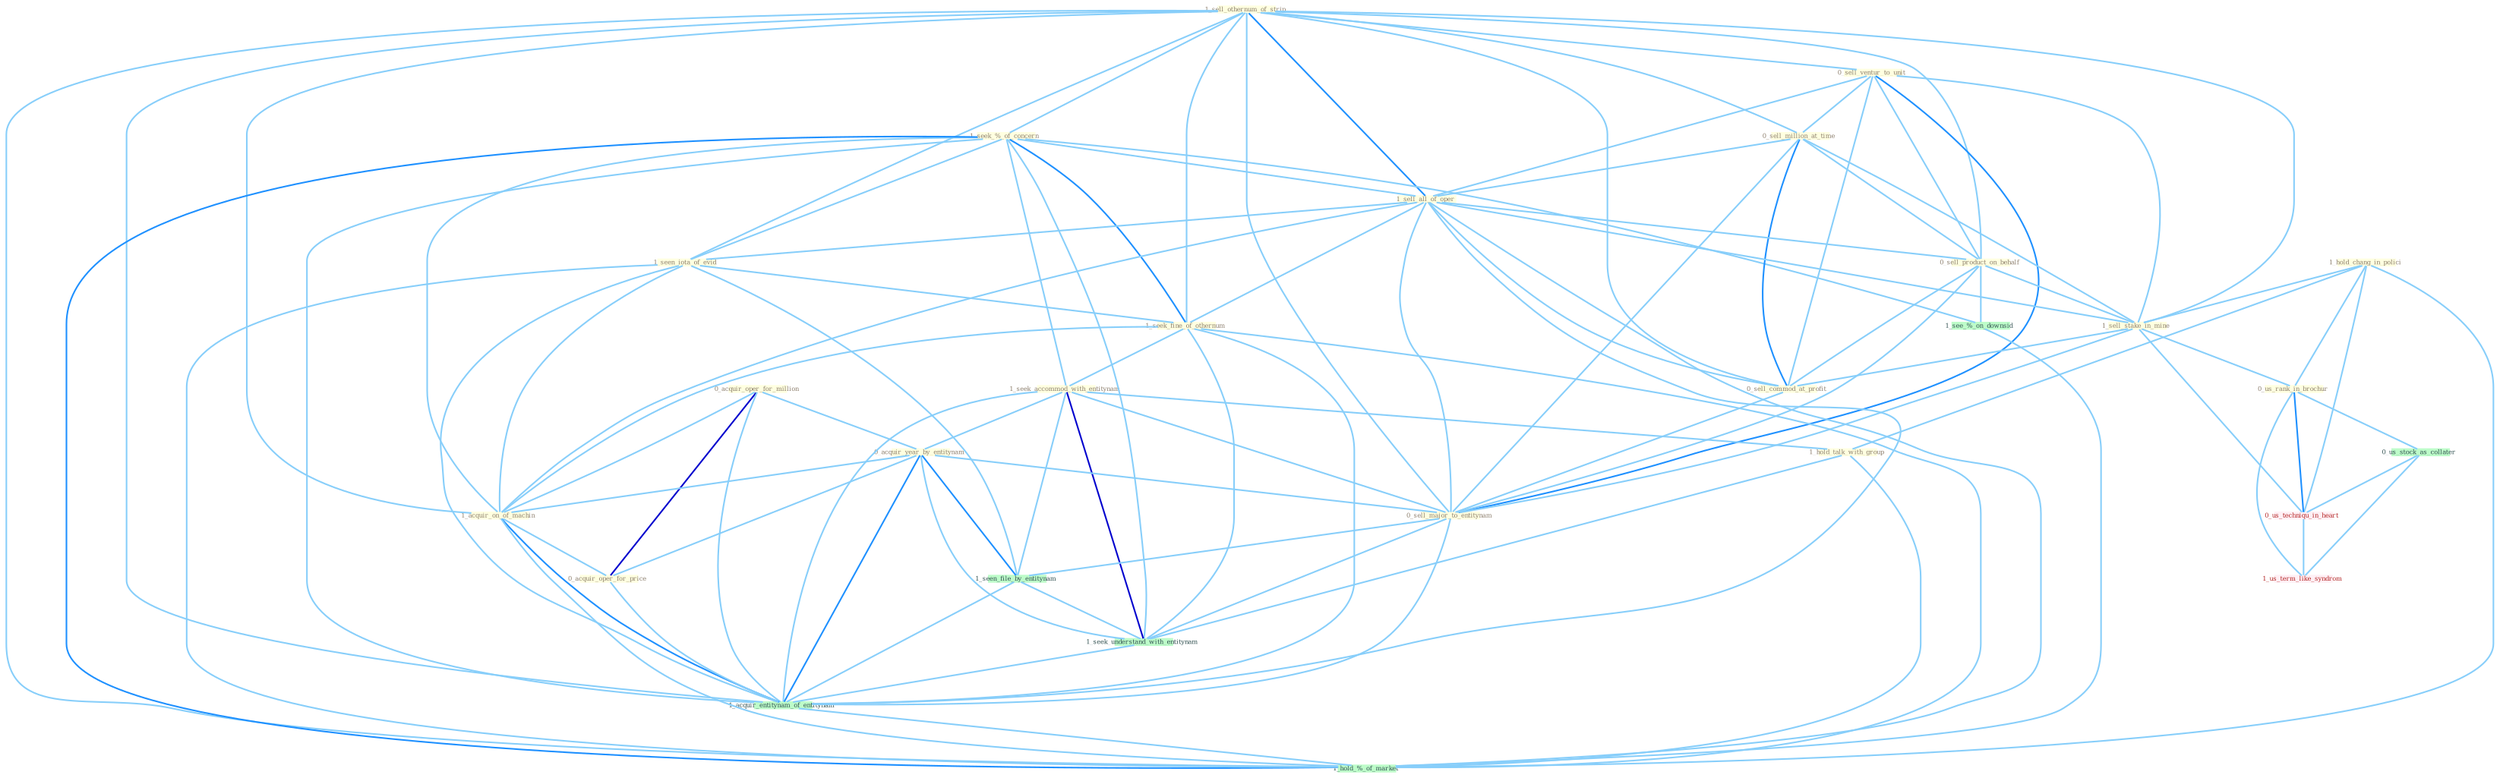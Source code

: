 Graph G{ 
    node
    [shape=polygon,style=filled,width=.5,height=.06,color="#BDFCC9",fixedsize=true,fontsize=4,
    fontcolor="#2f4f4f"];
    {node
    [color="#ffffe0", fontcolor="#8b7d6b"] "1_sell_othernum_of_strip " "0_acquir_oper_for_million " "1_seek_%_of_concern " "0_sell_ventur_to_unit " "1_hold_chang_in_polici " "0_sell_million_at_time " "1_sell_all_of_oper " "0_sell_product_on_behalf " "1_seen_iota_of_evid " "1_sell_stake_in_mine " "0_sell_commod_at_profit " "1_seek_fine_of_othernum " "1_seek_accommod_with_entitynam " "0_acquir_year_by_entitynam " "1_hold_talk_with_group " "0_sell_major_to_entitynam " "1_acquir_on_of_machin " "0_acquir_oper_for_price " "0_us_rank_in_brochur "}
{node [color="#fff0f5", fontcolor="#b22222"] "0_us_techniqu_in_heart " "1_us_term_like_syndrom "}
edge [color="#B0E2FF"];

	"1_sell_othernum_of_strip " -- "1_seek_%_of_concern " [w="1", color="#87cefa" ];
	"1_sell_othernum_of_strip " -- "0_sell_ventur_to_unit " [w="1", color="#87cefa" ];
	"1_sell_othernum_of_strip " -- "0_sell_million_at_time " [w="1", color="#87cefa" ];
	"1_sell_othernum_of_strip " -- "1_sell_all_of_oper " [w="2", color="#1e90ff" , len=0.8];
	"1_sell_othernum_of_strip " -- "0_sell_product_on_behalf " [w="1", color="#87cefa" ];
	"1_sell_othernum_of_strip " -- "1_seen_iota_of_evid " [w="1", color="#87cefa" ];
	"1_sell_othernum_of_strip " -- "1_sell_stake_in_mine " [w="1", color="#87cefa" ];
	"1_sell_othernum_of_strip " -- "0_sell_commod_at_profit " [w="1", color="#87cefa" ];
	"1_sell_othernum_of_strip " -- "1_seek_fine_of_othernum " [w="1", color="#87cefa" ];
	"1_sell_othernum_of_strip " -- "0_sell_major_to_entitynam " [w="1", color="#87cefa" ];
	"1_sell_othernum_of_strip " -- "1_acquir_on_of_machin " [w="1", color="#87cefa" ];
	"1_sell_othernum_of_strip " -- "1_acquir_entitynam_of_entitynam " [w="1", color="#87cefa" ];
	"1_sell_othernum_of_strip " -- "1_hold_%_of_market " [w="1", color="#87cefa" ];
	"0_acquir_oper_for_million " -- "0_acquir_year_by_entitynam " [w="1", color="#87cefa" ];
	"0_acquir_oper_for_million " -- "1_acquir_on_of_machin " [w="1", color="#87cefa" ];
	"0_acquir_oper_for_million " -- "0_acquir_oper_for_price " [w="3", color="#0000cd" , len=0.6];
	"0_acquir_oper_for_million " -- "1_acquir_entitynam_of_entitynam " [w="1", color="#87cefa" ];
	"1_seek_%_of_concern " -- "1_sell_all_of_oper " [w="1", color="#87cefa" ];
	"1_seek_%_of_concern " -- "1_seen_iota_of_evid " [w="1", color="#87cefa" ];
	"1_seek_%_of_concern " -- "1_seek_fine_of_othernum " [w="2", color="#1e90ff" , len=0.8];
	"1_seek_%_of_concern " -- "1_seek_accommod_with_entitynam " [w="1", color="#87cefa" ];
	"1_seek_%_of_concern " -- "1_acquir_on_of_machin " [w="1", color="#87cefa" ];
	"1_seek_%_of_concern " -- "1_seek_understand_with_entitynam " [w="1", color="#87cefa" ];
	"1_seek_%_of_concern " -- "1_acquir_entitynam_of_entitynam " [w="1", color="#87cefa" ];
	"1_seek_%_of_concern " -- "1_see_%_on_downsid " [w="1", color="#87cefa" ];
	"1_seek_%_of_concern " -- "1_hold_%_of_market " [w="2", color="#1e90ff" , len=0.8];
	"0_sell_ventur_to_unit " -- "0_sell_million_at_time " [w="1", color="#87cefa" ];
	"0_sell_ventur_to_unit " -- "1_sell_all_of_oper " [w="1", color="#87cefa" ];
	"0_sell_ventur_to_unit " -- "0_sell_product_on_behalf " [w="1", color="#87cefa" ];
	"0_sell_ventur_to_unit " -- "1_sell_stake_in_mine " [w="1", color="#87cefa" ];
	"0_sell_ventur_to_unit " -- "0_sell_commod_at_profit " [w="1", color="#87cefa" ];
	"0_sell_ventur_to_unit " -- "0_sell_major_to_entitynam " [w="2", color="#1e90ff" , len=0.8];
	"1_hold_chang_in_polici " -- "1_sell_stake_in_mine " [w="1", color="#87cefa" ];
	"1_hold_chang_in_polici " -- "1_hold_talk_with_group " [w="1", color="#87cefa" ];
	"1_hold_chang_in_polici " -- "0_us_rank_in_brochur " [w="1", color="#87cefa" ];
	"1_hold_chang_in_polici " -- "0_us_techniqu_in_heart " [w="1", color="#87cefa" ];
	"1_hold_chang_in_polici " -- "1_hold_%_of_market " [w="1", color="#87cefa" ];
	"0_sell_million_at_time " -- "1_sell_all_of_oper " [w="1", color="#87cefa" ];
	"0_sell_million_at_time " -- "0_sell_product_on_behalf " [w="1", color="#87cefa" ];
	"0_sell_million_at_time " -- "1_sell_stake_in_mine " [w="1", color="#87cefa" ];
	"0_sell_million_at_time " -- "0_sell_commod_at_profit " [w="2", color="#1e90ff" , len=0.8];
	"0_sell_million_at_time " -- "0_sell_major_to_entitynam " [w="1", color="#87cefa" ];
	"1_sell_all_of_oper " -- "0_sell_product_on_behalf " [w="1", color="#87cefa" ];
	"1_sell_all_of_oper " -- "1_seen_iota_of_evid " [w="1", color="#87cefa" ];
	"1_sell_all_of_oper " -- "1_sell_stake_in_mine " [w="1", color="#87cefa" ];
	"1_sell_all_of_oper " -- "0_sell_commod_at_profit " [w="1", color="#87cefa" ];
	"1_sell_all_of_oper " -- "1_seek_fine_of_othernum " [w="1", color="#87cefa" ];
	"1_sell_all_of_oper " -- "0_sell_major_to_entitynam " [w="1", color="#87cefa" ];
	"1_sell_all_of_oper " -- "1_acquir_on_of_machin " [w="1", color="#87cefa" ];
	"1_sell_all_of_oper " -- "1_acquir_entitynam_of_entitynam " [w="1", color="#87cefa" ];
	"1_sell_all_of_oper " -- "1_hold_%_of_market " [w="1", color="#87cefa" ];
	"0_sell_product_on_behalf " -- "1_sell_stake_in_mine " [w="1", color="#87cefa" ];
	"0_sell_product_on_behalf " -- "0_sell_commod_at_profit " [w="1", color="#87cefa" ];
	"0_sell_product_on_behalf " -- "0_sell_major_to_entitynam " [w="1", color="#87cefa" ];
	"0_sell_product_on_behalf " -- "1_see_%_on_downsid " [w="1", color="#87cefa" ];
	"1_seen_iota_of_evid " -- "1_seek_fine_of_othernum " [w="1", color="#87cefa" ];
	"1_seen_iota_of_evid " -- "1_acquir_on_of_machin " [w="1", color="#87cefa" ];
	"1_seen_iota_of_evid " -- "1_seen_file_by_entitynam " [w="1", color="#87cefa" ];
	"1_seen_iota_of_evid " -- "1_acquir_entitynam_of_entitynam " [w="1", color="#87cefa" ];
	"1_seen_iota_of_evid " -- "1_hold_%_of_market " [w="1", color="#87cefa" ];
	"1_sell_stake_in_mine " -- "0_sell_commod_at_profit " [w="1", color="#87cefa" ];
	"1_sell_stake_in_mine " -- "0_sell_major_to_entitynam " [w="1", color="#87cefa" ];
	"1_sell_stake_in_mine " -- "0_us_rank_in_brochur " [w="1", color="#87cefa" ];
	"1_sell_stake_in_mine " -- "0_us_techniqu_in_heart " [w="1", color="#87cefa" ];
	"0_sell_commod_at_profit " -- "0_sell_major_to_entitynam " [w="1", color="#87cefa" ];
	"1_seek_fine_of_othernum " -- "1_seek_accommod_with_entitynam " [w="1", color="#87cefa" ];
	"1_seek_fine_of_othernum " -- "1_acquir_on_of_machin " [w="1", color="#87cefa" ];
	"1_seek_fine_of_othernum " -- "1_seek_understand_with_entitynam " [w="1", color="#87cefa" ];
	"1_seek_fine_of_othernum " -- "1_acquir_entitynam_of_entitynam " [w="1", color="#87cefa" ];
	"1_seek_fine_of_othernum " -- "1_hold_%_of_market " [w="1", color="#87cefa" ];
	"1_seek_accommod_with_entitynam " -- "0_acquir_year_by_entitynam " [w="1", color="#87cefa" ];
	"1_seek_accommod_with_entitynam " -- "1_hold_talk_with_group " [w="1", color="#87cefa" ];
	"1_seek_accommod_with_entitynam " -- "0_sell_major_to_entitynam " [w="1", color="#87cefa" ];
	"1_seek_accommod_with_entitynam " -- "1_seen_file_by_entitynam " [w="1", color="#87cefa" ];
	"1_seek_accommod_with_entitynam " -- "1_seek_understand_with_entitynam " [w="3", color="#0000cd" , len=0.6];
	"1_seek_accommod_with_entitynam " -- "1_acquir_entitynam_of_entitynam " [w="1", color="#87cefa" ];
	"0_acquir_year_by_entitynam " -- "0_sell_major_to_entitynam " [w="1", color="#87cefa" ];
	"0_acquir_year_by_entitynam " -- "1_acquir_on_of_machin " [w="1", color="#87cefa" ];
	"0_acquir_year_by_entitynam " -- "0_acquir_oper_for_price " [w="1", color="#87cefa" ];
	"0_acquir_year_by_entitynam " -- "1_seen_file_by_entitynam " [w="2", color="#1e90ff" , len=0.8];
	"0_acquir_year_by_entitynam " -- "1_seek_understand_with_entitynam " [w="1", color="#87cefa" ];
	"0_acquir_year_by_entitynam " -- "1_acquir_entitynam_of_entitynam " [w="2", color="#1e90ff" , len=0.8];
	"1_hold_talk_with_group " -- "1_seek_understand_with_entitynam " [w="1", color="#87cefa" ];
	"1_hold_talk_with_group " -- "1_hold_%_of_market " [w="1", color="#87cefa" ];
	"0_sell_major_to_entitynam " -- "1_seen_file_by_entitynam " [w="1", color="#87cefa" ];
	"0_sell_major_to_entitynam " -- "1_seek_understand_with_entitynam " [w="1", color="#87cefa" ];
	"0_sell_major_to_entitynam " -- "1_acquir_entitynam_of_entitynam " [w="1", color="#87cefa" ];
	"1_acquir_on_of_machin " -- "0_acquir_oper_for_price " [w="1", color="#87cefa" ];
	"1_acquir_on_of_machin " -- "1_acquir_entitynam_of_entitynam " [w="2", color="#1e90ff" , len=0.8];
	"1_acquir_on_of_machin " -- "1_hold_%_of_market " [w="1", color="#87cefa" ];
	"0_acquir_oper_for_price " -- "1_acquir_entitynam_of_entitynam " [w="1", color="#87cefa" ];
	"0_us_rank_in_brochur " -- "0_us_stock_as_collater " [w="1", color="#87cefa" ];
	"0_us_rank_in_brochur " -- "0_us_techniqu_in_heart " [w="2", color="#1e90ff" , len=0.8];
	"0_us_rank_in_brochur " -- "1_us_term_like_syndrom " [w="1", color="#87cefa" ];
	"1_seen_file_by_entitynam " -- "1_seek_understand_with_entitynam " [w="1", color="#87cefa" ];
	"1_seen_file_by_entitynam " -- "1_acquir_entitynam_of_entitynam " [w="1", color="#87cefa" ];
	"0_us_stock_as_collater " -- "0_us_techniqu_in_heart " [w="1", color="#87cefa" ];
	"0_us_stock_as_collater " -- "1_us_term_like_syndrom " [w="1", color="#87cefa" ];
	"1_seek_understand_with_entitynam " -- "1_acquir_entitynam_of_entitynam " [w="1", color="#87cefa" ];
	"1_acquir_entitynam_of_entitynam " -- "1_hold_%_of_market " [w="1", color="#87cefa" ];
	"0_us_techniqu_in_heart " -- "1_us_term_like_syndrom " [w="1", color="#87cefa" ];
	"1_see_%_on_downsid " -- "1_hold_%_of_market " [w="1", color="#87cefa" ];
}